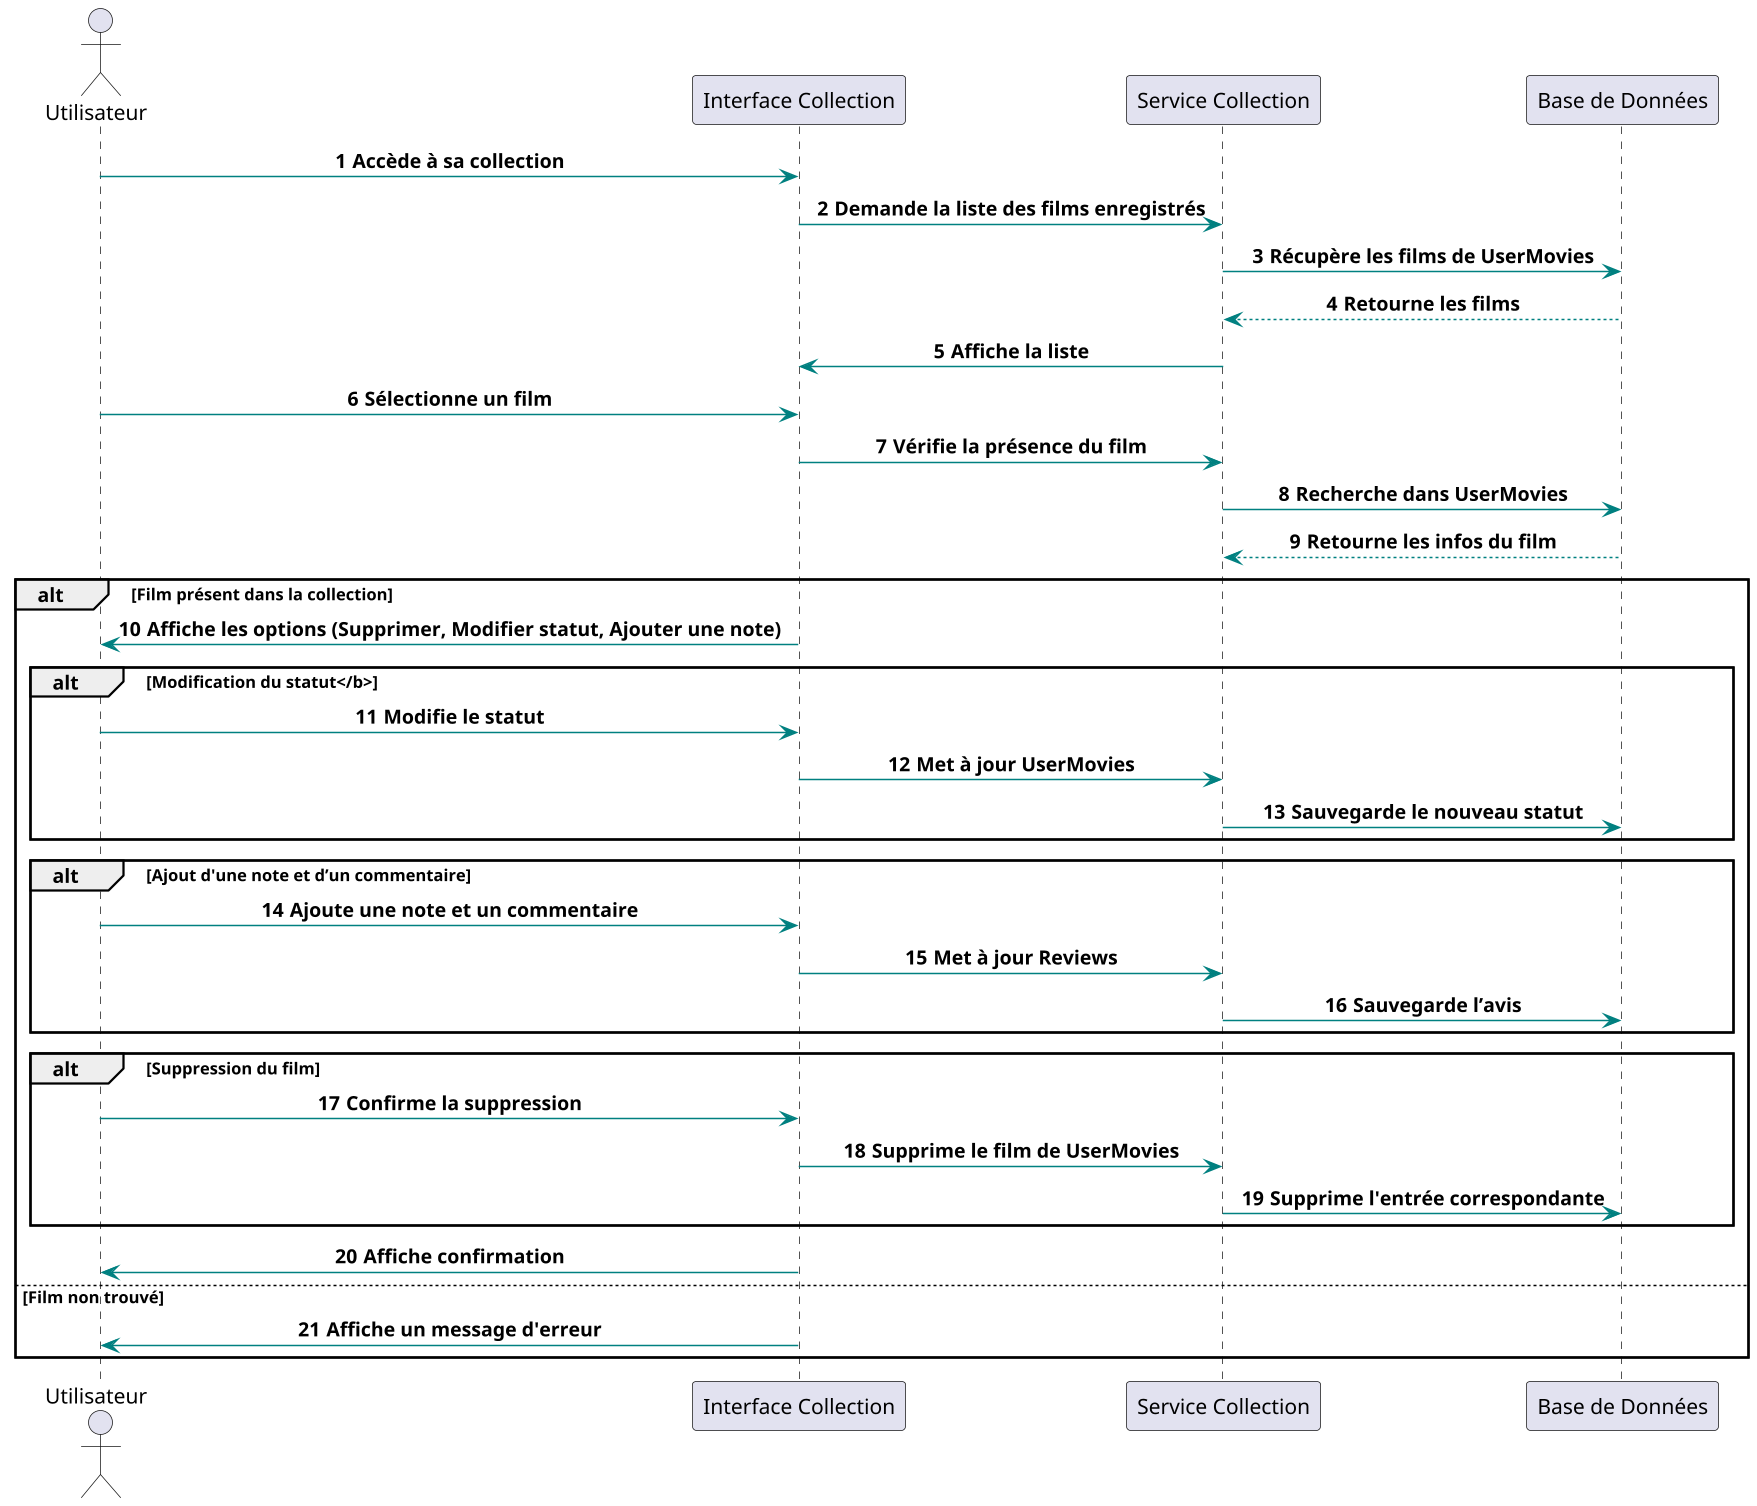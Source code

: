 @startuml Management
autonumber
scale 1.5
skinparam linetype ortho
skinparam sequenceArrowColor #008080
skinparam sequenceMessageAlign center

actor Utilisateur
participant "Interface Collection" as UI
participant "Service Collection" as Collection
participant "Base de Données" as DB

Utilisateur -> UI : <b>Accède à sa collection
UI -> Collection : <b>Demande la liste des films enregistrés
Collection -> DB : <b>Récupère les films de UserMovies
DB --> Collection : <b>Retourne les films
Collection -> UI : <b>Affiche la liste

Utilisateur -> UI : <b>Sélectionne un film
UI -> Collection : <b>Vérifie la présence du film
Collection -> DB : <b>Recherche dans UserMovies
DB --> Collection : <b>Retourne les infos du film

alt Film présent dans la collection
    UI -> Utilisateur : <b>Affiche les options (Supprimer, Modifier statut, Ajouter une note)

    alt Modification du statut</b>
        Utilisateur -> UI : <b>Modifie le statut
        UI -> Collection : <b>Met à jour UserMovies
        Collection -> DB : <b>Sauvegarde le nouveau statut
    end

    alt Ajout d'une note et d’un commentaire
        Utilisateur -> UI : <b>Ajoute une note et un commentaire
        UI -> Collection : <b>Met à jour Reviews
        Collection -> DB : <b>Sauvegarde l’avis
    end

    alt Suppression du film
        Utilisateur -> UI : <b>Confirme la suppression
        UI -> Collection : <b>Supprime le film de UserMovies
        Collection -> DB : <b>Supprime l'entrée correspondante
    end

    UI -> Utilisateur : <b>Affiche confirmation
else Film non trouvé
    UI -> Utilisateur : <b>Affiche un message d'erreur
end
@enduml
